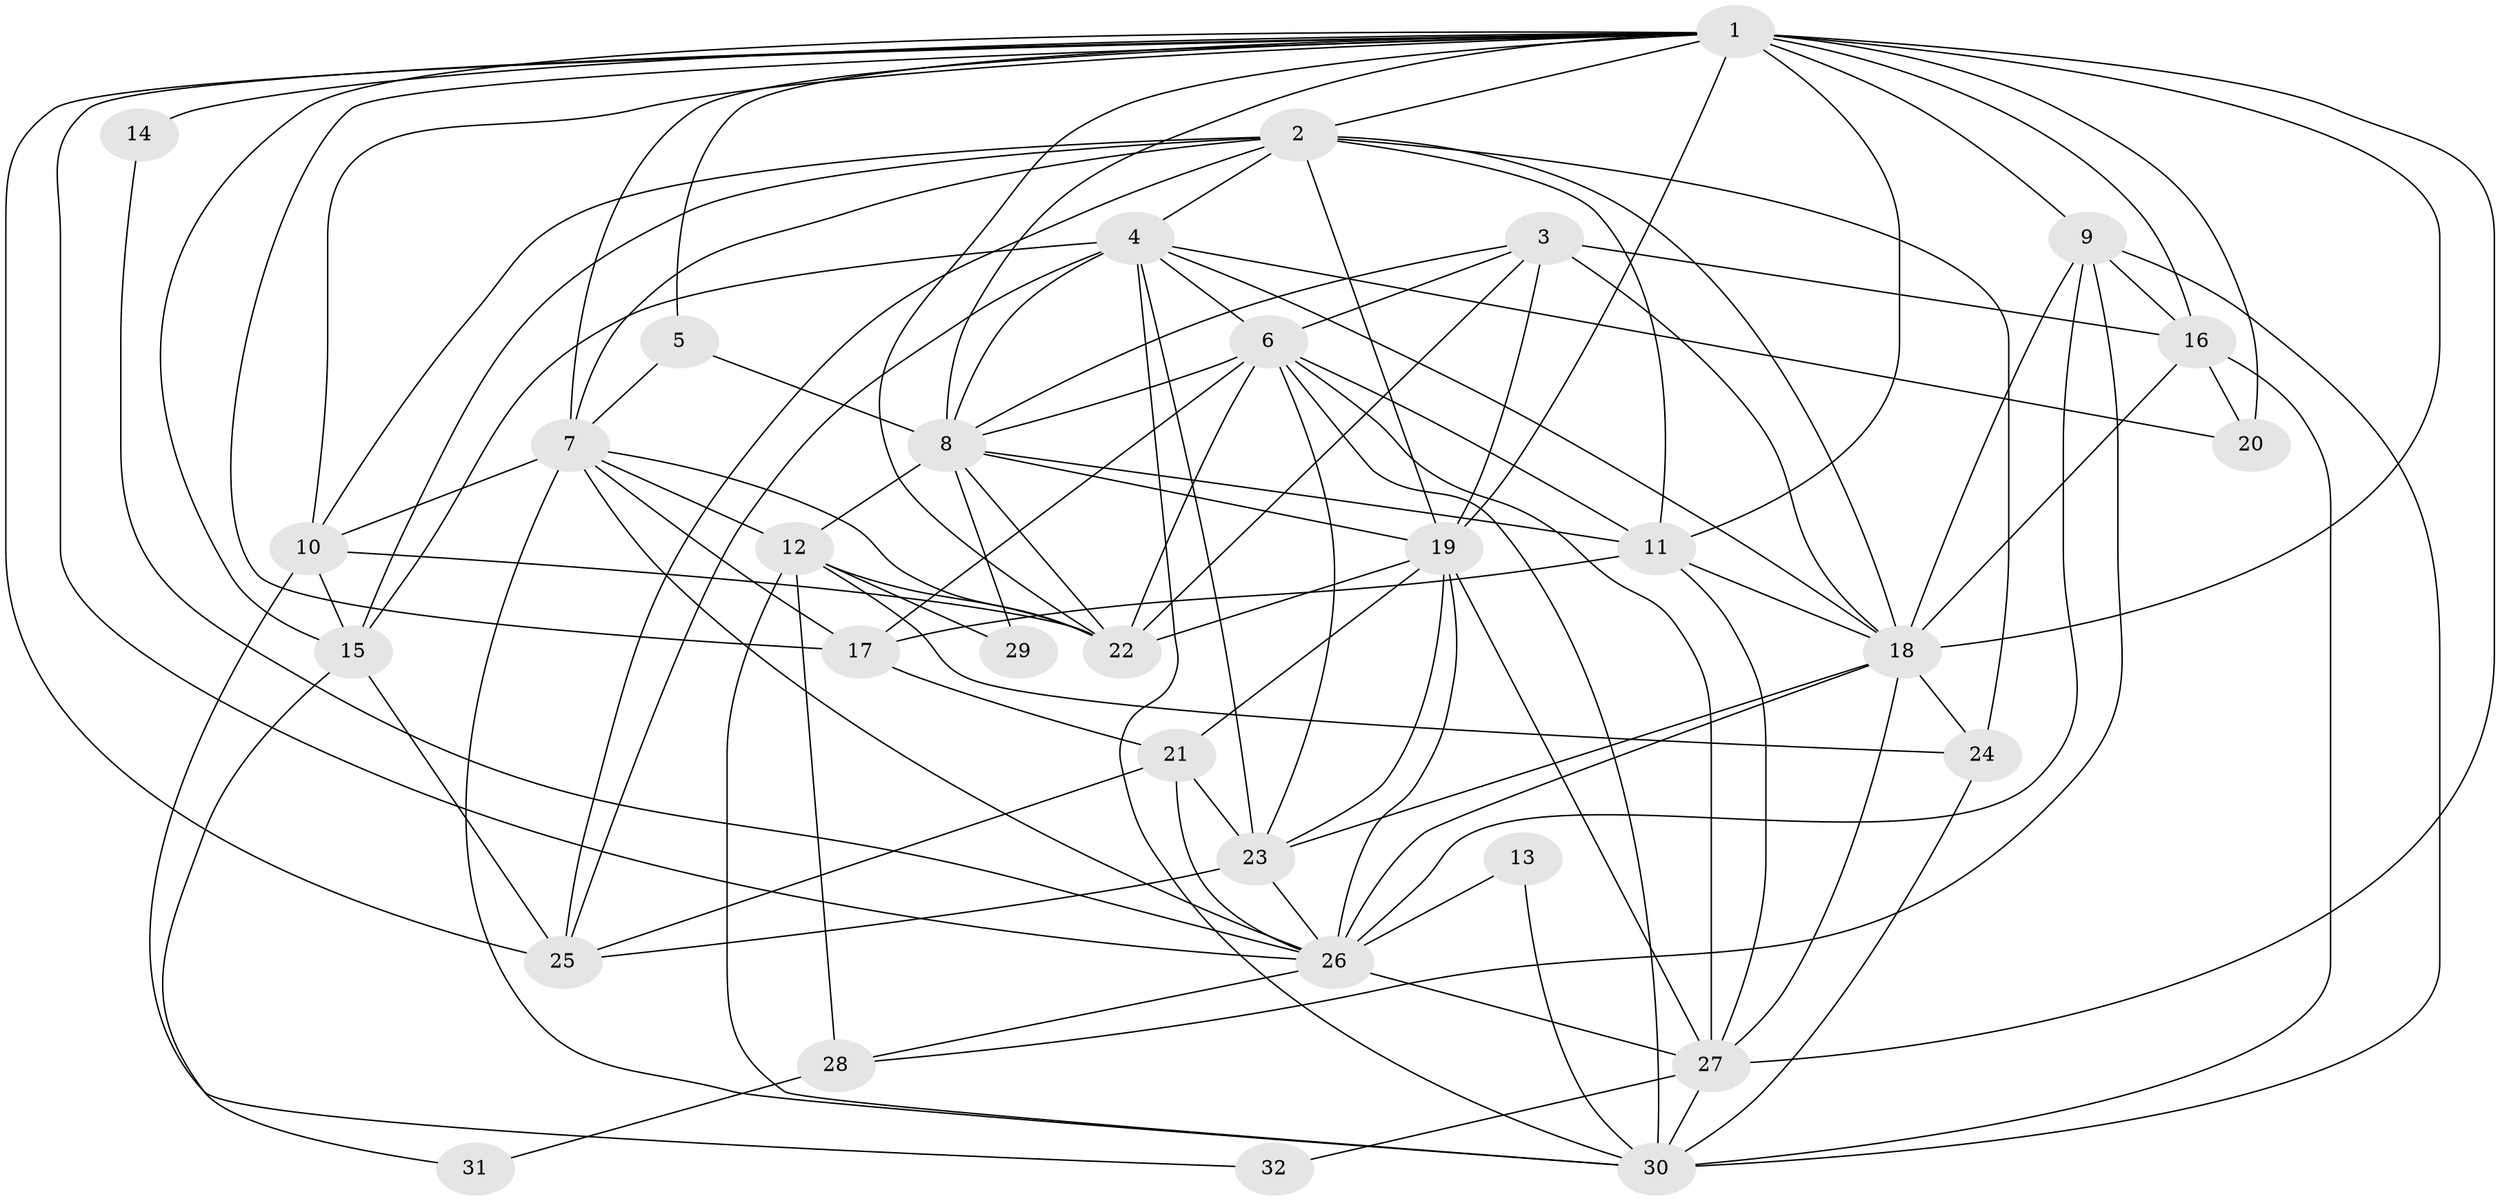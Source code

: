 // original degree distribution, {5: 0.25471698113207547, 2: 0.11320754716981132, 3: 0.25471698113207547, 4: 0.27358490566037735, 6: 0.08490566037735849, 7: 0.018867924528301886}
// Generated by graph-tools (version 1.1) at 2025/51/03/04/25 22:51:00]
// undirected, 32 vertices, 106 edges
graph export_dot {
  node [color=gray90,style=filled];
  1;
  2;
  3;
  4;
  5;
  6;
  7;
  8;
  9;
  10;
  11;
  12;
  13;
  14;
  15;
  16;
  17;
  18;
  19;
  20;
  21;
  22;
  23;
  24;
  25;
  26;
  27;
  28;
  29;
  30;
  31;
  32;
  1 -- 2 [weight=1.0];
  1 -- 5 [weight=1.0];
  1 -- 7 [weight=3.0];
  1 -- 8 [weight=1.0];
  1 -- 9 [weight=1.0];
  1 -- 10 [weight=1.0];
  1 -- 11 [weight=1.0];
  1 -- 14 [weight=1.0];
  1 -- 15 [weight=1.0];
  1 -- 16 [weight=4.0];
  1 -- 17 [weight=1.0];
  1 -- 18 [weight=2.0];
  1 -- 19 [weight=2.0];
  1 -- 20 [weight=4.0];
  1 -- 22 [weight=1.0];
  1 -- 25 [weight=1.0];
  1 -- 26 [weight=1.0];
  1 -- 27 [weight=1.0];
  2 -- 4 [weight=1.0];
  2 -- 7 [weight=1.0];
  2 -- 10 [weight=1.0];
  2 -- 11 [weight=1.0];
  2 -- 15 [weight=1.0];
  2 -- 18 [weight=1.0];
  2 -- 19 [weight=2.0];
  2 -- 24 [weight=1.0];
  2 -- 25 [weight=2.0];
  3 -- 6 [weight=1.0];
  3 -- 8 [weight=1.0];
  3 -- 16 [weight=1.0];
  3 -- 18 [weight=1.0];
  3 -- 19 [weight=1.0];
  3 -- 22 [weight=1.0];
  4 -- 6 [weight=1.0];
  4 -- 8 [weight=1.0];
  4 -- 15 [weight=1.0];
  4 -- 18 [weight=1.0];
  4 -- 20 [weight=1.0];
  4 -- 23 [weight=1.0];
  4 -- 25 [weight=1.0];
  4 -- 30 [weight=1.0];
  5 -- 7 [weight=1.0];
  5 -- 8 [weight=2.0];
  6 -- 8 [weight=1.0];
  6 -- 11 [weight=2.0];
  6 -- 17 [weight=2.0];
  6 -- 22 [weight=1.0];
  6 -- 23 [weight=2.0];
  6 -- 27 [weight=2.0];
  6 -- 30 [weight=1.0];
  7 -- 10 [weight=1.0];
  7 -- 12 [weight=1.0];
  7 -- 17 [weight=3.0];
  7 -- 22 [weight=1.0];
  7 -- 26 [weight=1.0];
  7 -- 30 [weight=1.0];
  8 -- 11 [weight=2.0];
  8 -- 12 [weight=1.0];
  8 -- 19 [weight=1.0];
  8 -- 22 [weight=1.0];
  8 -- 29 [weight=1.0];
  9 -- 16 [weight=1.0];
  9 -- 18 [weight=1.0];
  9 -- 26 [weight=2.0];
  9 -- 28 [weight=1.0];
  9 -- 30 [weight=1.0];
  10 -- 15 [weight=1.0];
  10 -- 22 [weight=1.0];
  10 -- 32 [weight=1.0];
  11 -- 17 [weight=1.0];
  11 -- 18 [weight=1.0];
  11 -- 27 [weight=1.0];
  12 -- 22 [weight=2.0];
  12 -- 24 [weight=1.0];
  12 -- 28 [weight=2.0];
  12 -- 29 [weight=1.0];
  12 -- 30 [weight=1.0];
  13 -- 26 [weight=2.0];
  13 -- 30 [weight=1.0];
  14 -- 26 [weight=1.0];
  15 -- 25 [weight=1.0];
  15 -- 31 [weight=1.0];
  16 -- 18 [weight=2.0];
  16 -- 20 [weight=1.0];
  16 -- 30 [weight=2.0];
  17 -- 21 [weight=1.0];
  18 -- 23 [weight=1.0];
  18 -- 24 [weight=2.0];
  18 -- 26 [weight=1.0];
  18 -- 27 [weight=1.0];
  19 -- 21 [weight=1.0];
  19 -- 22 [weight=1.0];
  19 -- 23 [weight=1.0];
  19 -- 26 [weight=1.0];
  19 -- 27 [weight=1.0];
  21 -- 23 [weight=1.0];
  21 -- 25 [weight=1.0];
  21 -- 26 [weight=1.0];
  23 -- 25 [weight=1.0];
  23 -- 26 [weight=1.0];
  24 -- 30 [weight=1.0];
  26 -- 27 [weight=1.0];
  26 -- 28 [weight=1.0];
  27 -- 30 [weight=1.0];
  27 -- 32 [weight=1.0];
  28 -- 31 [weight=1.0];
}
